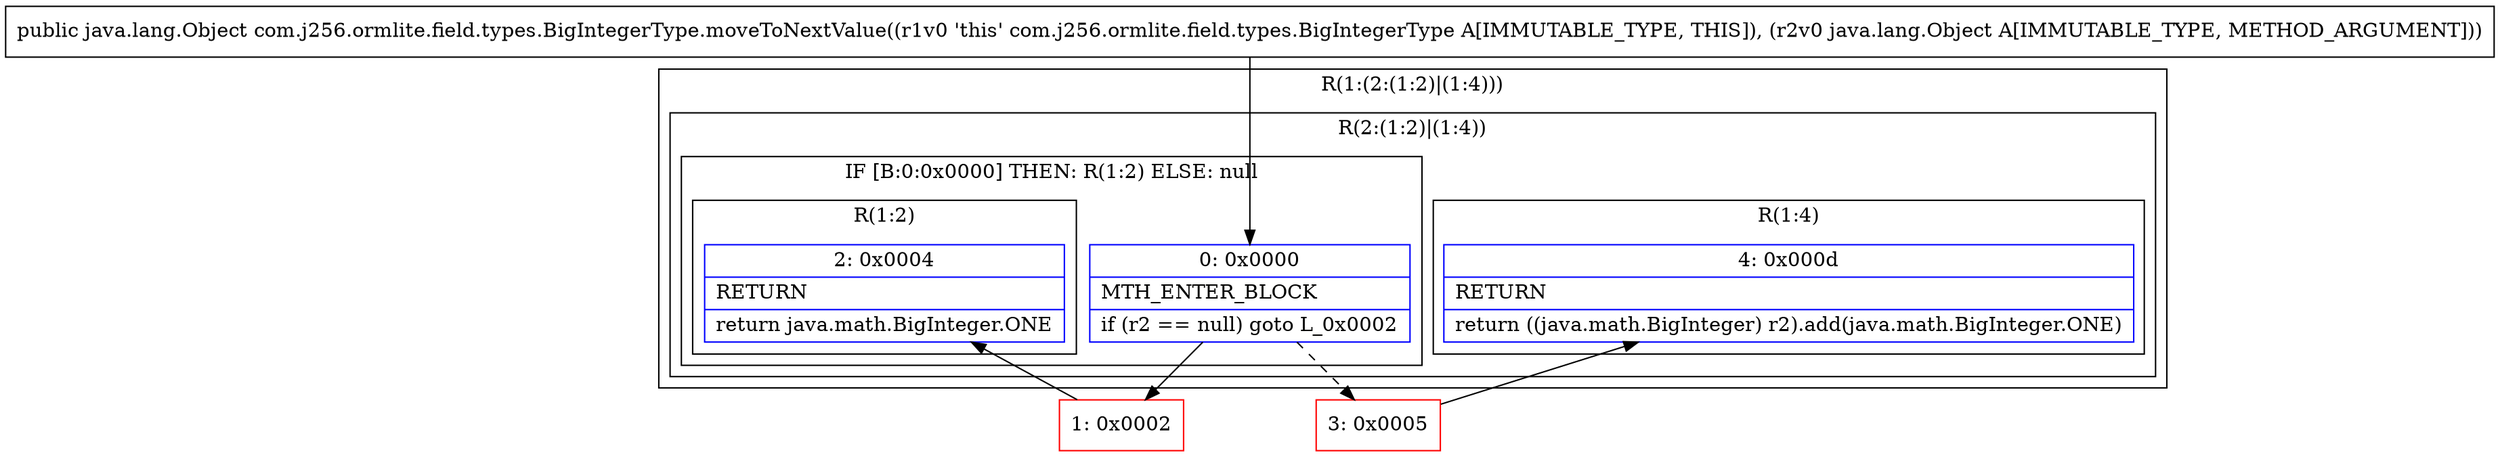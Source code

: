 digraph "CFG forcom.j256.ormlite.field.types.BigIntegerType.moveToNextValue(Ljava\/lang\/Object;)Ljava\/lang\/Object;" {
subgraph cluster_Region_1322769831 {
label = "R(1:(2:(1:2)|(1:4)))";
node [shape=record,color=blue];
subgraph cluster_Region_1613935210 {
label = "R(2:(1:2)|(1:4))";
node [shape=record,color=blue];
subgraph cluster_IfRegion_2011476202 {
label = "IF [B:0:0x0000] THEN: R(1:2) ELSE: null";
node [shape=record,color=blue];
Node_0 [shape=record,label="{0\:\ 0x0000|MTH_ENTER_BLOCK\l|if (r2 == null) goto L_0x0002\l}"];
subgraph cluster_Region_718751874 {
label = "R(1:2)";
node [shape=record,color=blue];
Node_2 [shape=record,label="{2\:\ 0x0004|RETURN\l|return java.math.BigInteger.ONE\l}"];
}
}
subgraph cluster_Region_1511883418 {
label = "R(1:4)";
node [shape=record,color=blue];
Node_4 [shape=record,label="{4\:\ 0x000d|RETURN\l|return ((java.math.BigInteger) r2).add(java.math.BigInteger.ONE)\l}"];
}
}
}
Node_1 [shape=record,color=red,label="{1\:\ 0x0002}"];
Node_3 [shape=record,color=red,label="{3\:\ 0x0005}"];
MethodNode[shape=record,label="{public java.lang.Object com.j256.ormlite.field.types.BigIntegerType.moveToNextValue((r1v0 'this' com.j256.ormlite.field.types.BigIntegerType A[IMMUTABLE_TYPE, THIS]), (r2v0 java.lang.Object A[IMMUTABLE_TYPE, METHOD_ARGUMENT])) }"];
MethodNode -> Node_0;
Node_0 -> Node_1;
Node_0 -> Node_3[style=dashed];
Node_1 -> Node_2;
Node_3 -> Node_4;
}

